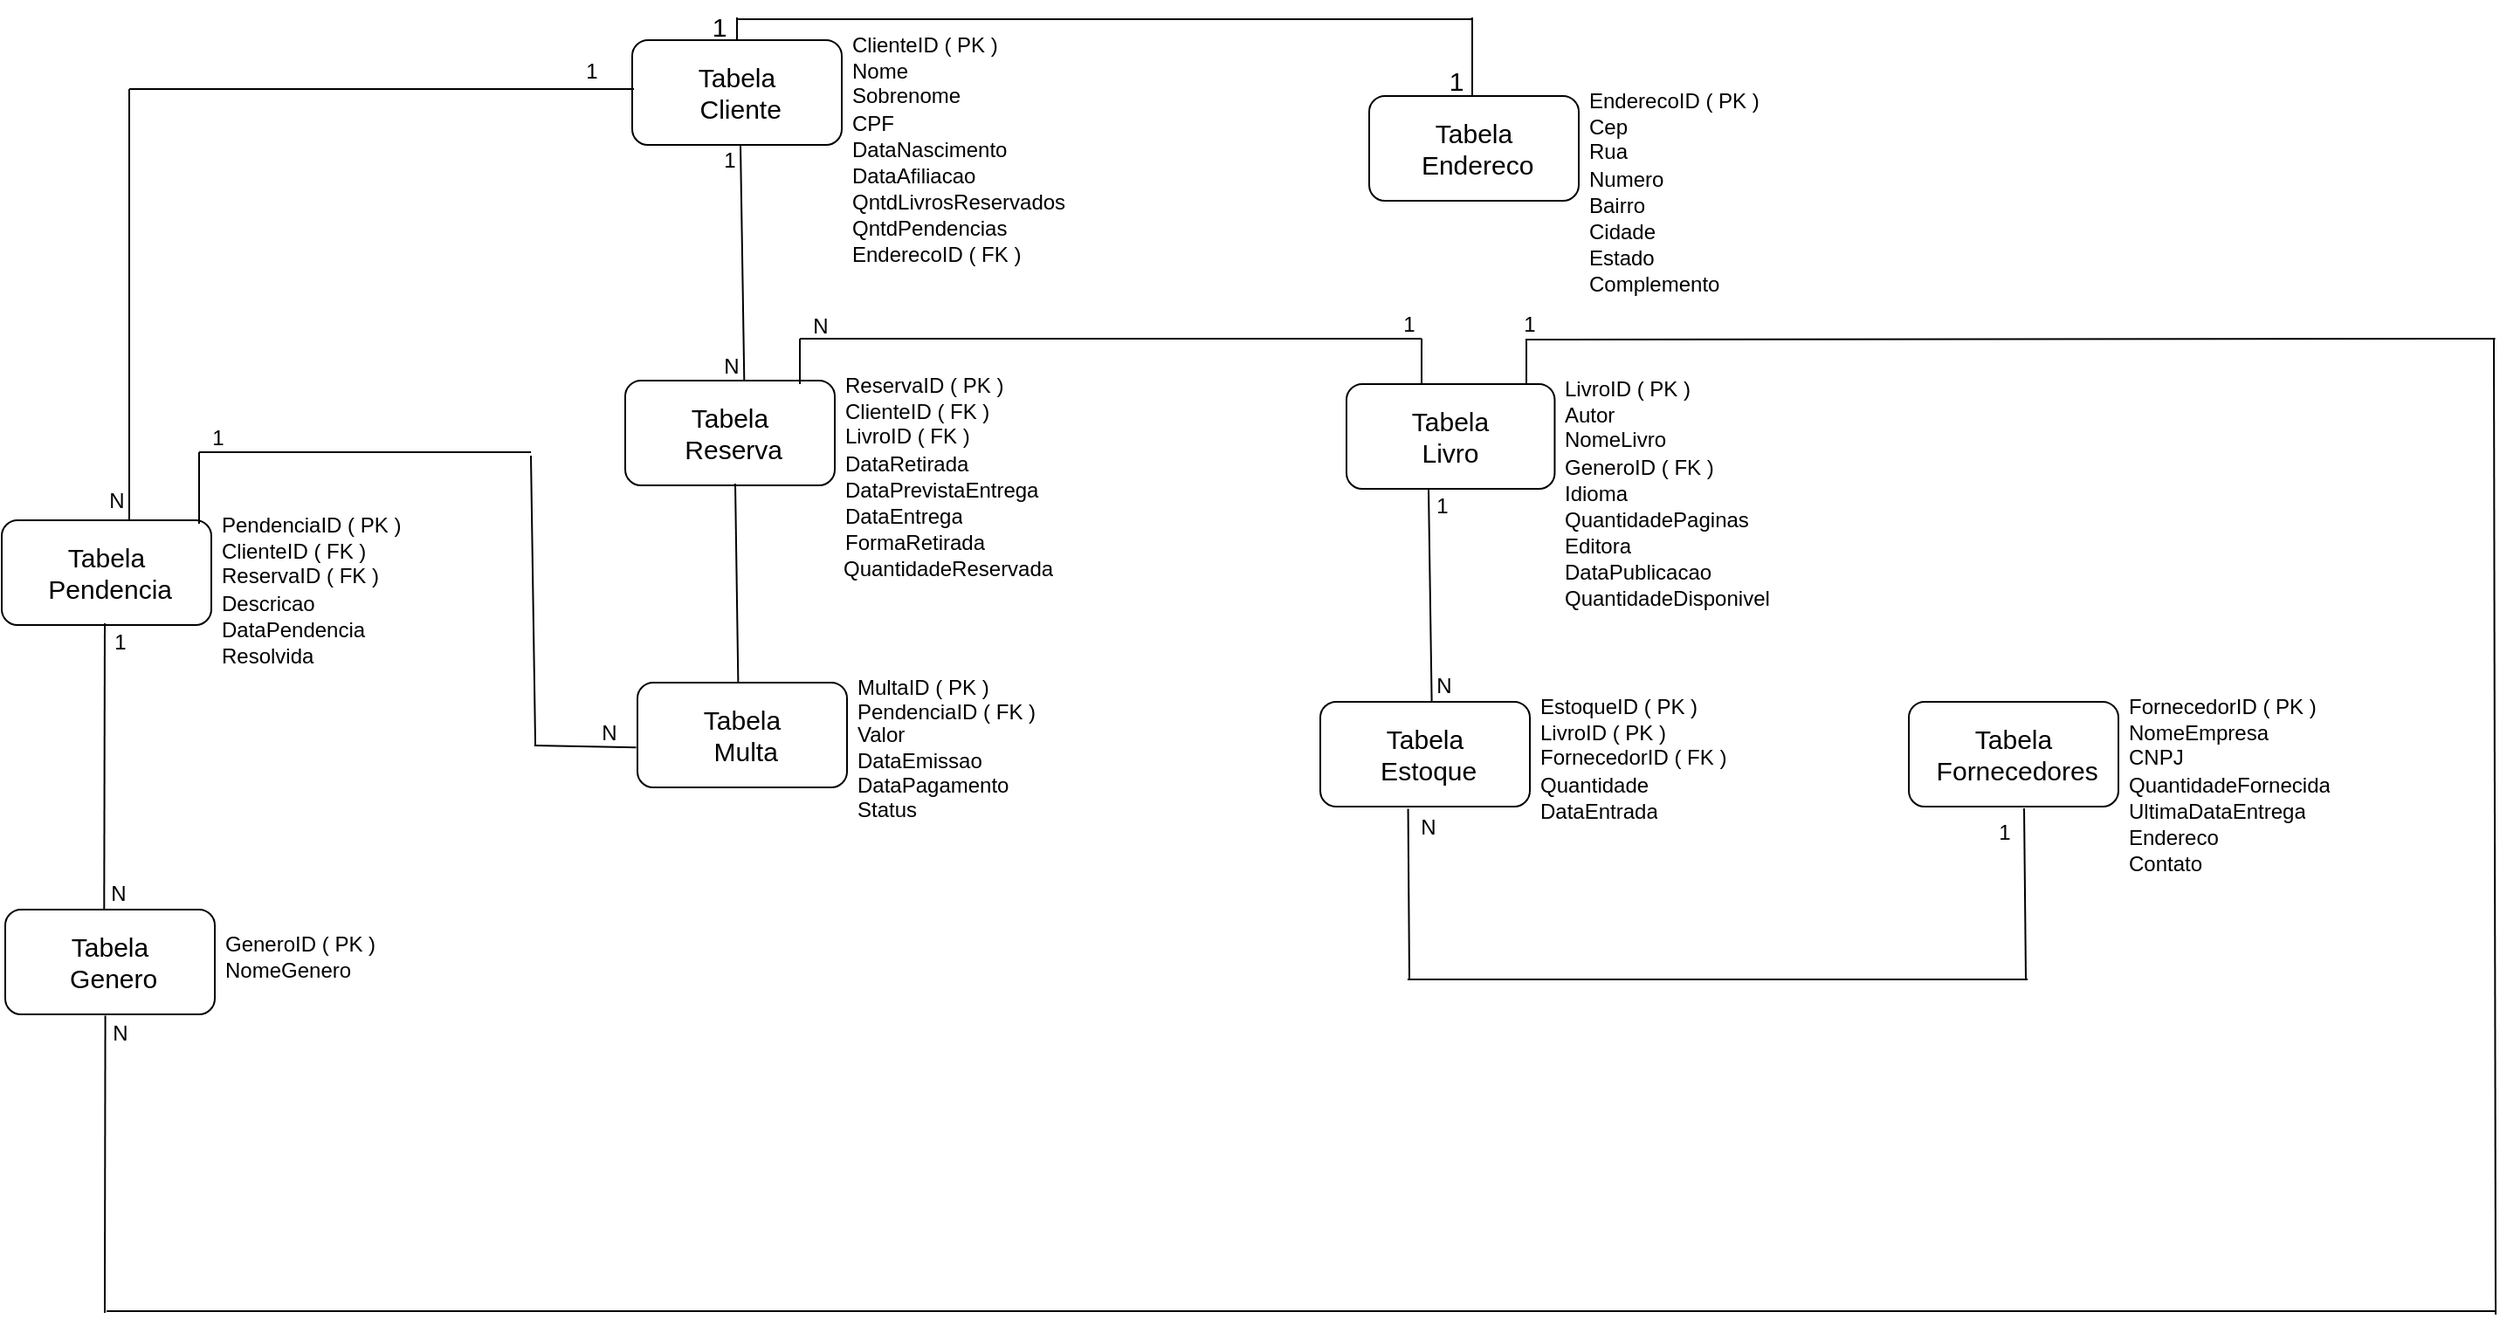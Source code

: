 <mxfile version="26.2.15">
  <diagram name="Página-1" id="9JiZYw3LlwE1O-n8uYbZ">
    <mxGraphModel dx="4259" dy="1565" grid="0" gridSize="10" guides="1" tooltips="1" connect="1" arrows="1" fold="1" page="1" pageScale="1" pageWidth="827" pageHeight="1169" math="0" shadow="0">
      <root>
        <mxCell id="0" />
        <mxCell id="1" parent="0" />
        <mxCell id="kSkK_Bz3u5IQAAbRHcTh-19" value="" style="group;movable=1;resizable=1;rotatable=1;deletable=1;editable=1;locked=0;connectable=1;" parent="1" vertex="1" connectable="0">
          <mxGeometry x="-677" y="59" width="311" height="153" as="geometry" />
        </mxCell>
        <mxCell id="kSkK_Bz3u5IQAAbRHcTh-2" value="&lt;font style=&quot;font-size: 15px;&quot;&gt;Tabela&lt;/font&gt;&lt;div&gt;&lt;font style=&quot;font-size: 15px;&quot;&gt;&amp;nbsp;Cliente&lt;/font&gt;&lt;/div&gt;" style="rounded=1;whiteSpace=wrap;html=1;" parent="kSkK_Bz3u5IQAAbRHcTh-19" vertex="1">
          <mxGeometry y="11" width="120" height="60" as="geometry" />
        </mxCell>
        <mxCell id="kSkK_Bz3u5IQAAbRHcTh-7" value="ClienteID ( PK&lt;span style=&quot;background-color: transparent; color: light-dark(rgb(0, 0, 0), rgb(255, 255, 255));&quot;&gt;&amp;nbsp;)&lt;/span&gt;" style="text;strokeColor=none;fillColor=none;spacingLeft=4;spacingRight=4;overflow=hidden;rotatable=0;points=[[0,0.5],[1,0.5]];portConstraint=eastwest;fontSize=12;whiteSpace=wrap;html=1;" parent="kSkK_Bz3u5IQAAbRHcTh-19" vertex="1">
          <mxGeometry x="120" width="188" height="30" as="geometry" />
        </mxCell>
        <mxCell id="kSkK_Bz3u5IQAAbRHcTh-8" value="Nome" style="text;strokeColor=none;fillColor=none;spacingLeft=4;spacingRight=4;overflow=hidden;rotatable=0;points=[[0,0.5],[1,0.5]];portConstraint=eastwest;fontSize=12;whiteSpace=wrap;html=1;" parent="kSkK_Bz3u5IQAAbRHcTh-19" vertex="1">
          <mxGeometry x="120" y="15" width="167" height="30" as="geometry" />
        </mxCell>
        <mxCell id="kSkK_Bz3u5IQAAbRHcTh-12" value="Sobrenome" style="text;strokeColor=none;fillColor=none;spacingLeft=4;spacingRight=4;overflow=hidden;rotatable=0;points=[[0,0.5],[1,0.5]];portConstraint=eastwest;fontSize=12;whiteSpace=wrap;html=1;" parent="kSkK_Bz3u5IQAAbRHcTh-19" vertex="1">
          <mxGeometry x="120" y="29" width="167" height="30" as="geometry" />
        </mxCell>
        <mxCell id="kSkK_Bz3u5IQAAbRHcTh-13" value="CPF" style="text;strokeColor=none;fillColor=none;spacingLeft=4;spacingRight=4;overflow=hidden;rotatable=0;points=[[0,0.5],[1,0.5]];portConstraint=eastwest;fontSize=12;whiteSpace=wrap;html=1;" parent="kSkK_Bz3u5IQAAbRHcTh-19" vertex="1">
          <mxGeometry x="120" y="45" width="167" height="30" as="geometry" />
        </mxCell>
        <mxCell id="kSkK_Bz3u5IQAAbRHcTh-14" value="DataNascimento" style="text;strokeColor=none;fillColor=none;spacingLeft=4;spacingRight=4;overflow=hidden;rotatable=0;points=[[0,0.5],[1,0.5]];portConstraint=eastwest;fontSize=12;whiteSpace=wrap;html=1;" parent="kSkK_Bz3u5IQAAbRHcTh-19" vertex="1">
          <mxGeometry x="120" y="60" width="167" height="30" as="geometry" />
        </mxCell>
        <mxCell id="kSkK_Bz3u5IQAAbRHcTh-15" value="DataAfiliacao" style="text;strokeColor=none;fillColor=none;spacingLeft=4;spacingRight=4;overflow=hidden;rotatable=0;points=[[0,0.5],[1,0.5]];portConstraint=eastwest;fontSize=12;whiteSpace=wrap;html=1;" parent="kSkK_Bz3u5IQAAbRHcTh-19" vertex="1">
          <mxGeometry x="120" y="75" width="167" height="30" as="geometry" />
        </mxCell>
        <mxCell id="kSkK_Bz3u5IQAAbRHcTh-16" value="QntdLivrosReservados" style="text;strokeColor=none;fillColor=none;spacingLeft=4;spacingRight=4;overflow=hidden;rotatable=0;points=[[0,0.5],[1,0.5]];portConstraint=eastwest;fontSize=12;whiteSpace=wrap;html=1;" parent="kSkK_Bz3u5IQAAbRHcTh-19" vertex="1">
          <mxGeometry x="120" y="90" width="167" height="30" as="geometry" />
        </mxCell>
        <mxCell id="kSkK_Bz3u5IQAAbRHcTh-17" value="QntdPendencias" style="text;strokeColor=none;fillColor=none;spacingLeft=4;spacingRight=4;overflow=hidden;rotatable=0;points=[[0,0.5],[1,0.5]];portConstraint=eastwest;fontSize=12;whiteSpace=wrap;html=1;" parent="kSkK_Bz3u5IQAAbRHcTh-19" vertex="1">
          <mxGeometry x="120" y="105" width="167" height="30" as="geometry" />
        </mxCell>
        <mxCell id="kSkK_Bz3u5IQAAbRHcTh-18" value="EnderecoID ( FK )" style="text;strokeColor=none;fillColor=none;spacingLeft=4;spacingRight=4;overflow=hidden;rotatable=0;points=[[0,0.5],[1,0.5]];portConstraint=eastwest;fontSize=12;whiteSpace=wrap;html=1;" parent="kSkK_Bz3u5IQAAbRHcTh-19" vertex="1">
          <mxGeometry x="120" y="120" width="167" height="30" as="geometry" />
        </mxCell>
        <mxCell id="kPzkySfIwQgdmOmbi6qt-10" value="1" style="text;html=1;align=center;verticalAlign=middle;whiteSpace=wrap;rounded=0;" vertex="1" parent="kSkK_Bz3u5IQAAbRHcTh-19">
          <mxGeometry x="26" y="65" width="60" height="30" as="geometry" />
        </mxCell>
        <mxCell id="kSkK_Bz3u5IQAAbRHcTh-31" value="" style="group;movable=1;resizable=1;rotatable=1;deletable=1;editable=1;locked=0;connectable=1;" parent="1" vertex="1" connectable="0">
          <mxGeometry x="-681" y="254" width="409" height="184" as="geometry" />
        </mxCell>
        <mxCell id="kSkK_Bz3u5IQAAbRHcTh-33" value="ReservaID ( PK&lt;span style=&quot;background-color: transparent; color: light-dark(rgb(0, 0, 0), rgb(255, 255, 255));&quot;&gt;&amp;nbsp;)&lt;/span&gt;" style="text;strokeColor=none;fillColor=none;spacingLeft=4;spacingRight=4;overflow=hidden;rotatable=0;points=[[0,0.5],[1,0.5]];portConstraint=eastwest;fontSize=12;whiteSpace=wrap;html=1;" parent="kSkK_Bz3u5IQAAbRHcTh-31" vertex="1">
          <mxGeometry x="120" width="188" height="30" as="geometry" />
        </mxCell>
        <mxCell id="kSkK_Bz3u5IQAAbRHcTh-42" value="" style="group;movable=0;resizable=0;rotatable=0;deletable=0;editable=0;locked=1;connectable=0;" parent="kSkK_Bz3u5IQAAbRHcTh-31" vertex="1" connectable="0">
          <mxGeometry y="11" width="287" height="124" as="geometry" />
        </mxCell>
        <mxCell id="kSkK_Bz3u5IQAAbRHcTh-32" value="&lt;font style=&quot;font-size: 15px;&quot;&gt;Tabela&lt;/font&gt;&lt;div&gt;&lt;font style=&quot;font-size: 15px;&quot;&gt;&amp;nbsp;Reserva&lt;/font&gt;&lt;/div&gt;" style="rounded=1;whiteSpace=wrap;html=1;" parent="kSkK_Bz3u5IQAAbRHcTh-42" vertex="1">
          <mxGeometry width="120" height="60" as="geometry" />
        </mxCell>
        <mxCell id="kSkK_Bz3u5IQAAbRHcTh-34" value="ClienteID ( FK )" style="text;strokeColor=none;fillColor=none;spacingLeft=4;spacingRight=4;overflow=hidden;rotatable=0;points=[[0,0.5],[1,0.5]];portConstraint=eastwest;fontSize=12;whiteSpace=wrap;html=1;" parent="kSkK_Bz3u5IQAAbRHcTh-42" vertex="1">
          <mxGeometry x="120" y="4" width="167" height="30" as="geometry" />
        </mxCell>
        <mxCell id="kSkK_Bz3u5IQAAbRHcTh-35" value="LivroID ( FK )" style="text;strokeColor=none;fillColor=none;spacingLeft=4;spacingRight=4;overflow=hidden;rotatable=0;points=[[0,0.5],[1,0.5]];portConstraint=eastwest;fontSize=12;whiteSpace=wrap;html=1;" parent="kSkK_Bz3u5IQAAbRHcTh-42" vertex="1">
          <mxGeometry x="120" y="18" width="167" height="30" as="geometry" />
        </mxCell>
        <mxCell id="kSkK_Bz3u5IQAAbRHcTh-36" value="DataRetirada" style="text;strokeColor=none;fillColor=none;spacingLeft=4;spacingRight=4;overflow=hidden;rotatable=0;points=[[0,0.5],[1,0.5]];portConstraint=eastwest;fontSize=12;whiteSpace=wrap;html=1;" parent="kSkK_Bz3u5IQAAbRHcTh-42" vertex="1">
          <mxGeometry x="120" y="34" width="167" height="30" as="geometry" />
        </mxCell>
        <mxCell id="kSkK_Bz3u5IQAAbRHcTh-37" value="DataPrevistaEntrega" style="text;strokeColor=none;fillColor=none;spacingLeft=4;spacingRight=4;overflow=hidden;rotatable=0;points=[[0,0.5],[1,0.5]];portConstraint=eastwest;fontSize=12;whiteSpace=wrap;html=1;" parent="kSkK_Bz3u5IQAAbRHcTh-42" vertex="1">
          <mxGeometry x="120" y="49" width="167" height="30" as="geometry" />
        </mxCell>
        <mxCell id="kSkK_Bz3u5IQAAbRHcTh-38" value="DataEntrega" style="text;strokeColor=none;fillColor=none;spacingLeft=4;spacingRight=4;overflow=hidden;rotatable=1;points=[[0,0.5],[1,0.5]];portConstraint=eastwest;fontSize=12;whiteSpace=wrap;html=1;movable=1;resizable=1;deletable=1;editable=1;locked=0;connectable=1;" parent="kSkK_Bz3u5IQAAbRHcTh-42" vertex="1">
          <mxGeometry x="120" y="64" width="167" height="30" as="geometry" />
        </mxCell>
        <mxCell id="kSkK_Bz3u5IQAAbRHcTh-39" value="FormaRetirada" style="text;strokeColor=none;fillColor=none;spacingLeft=4;spacingRight=4;overflow=hidden;rotatable=0;points=[[0,0.5],[1,0.5]];portConstraint=eastwest;fontSize=12;whiteSpace=wrap;html=1;" parent="kSkK_Bz3u5IQAAbRHcTh-42" vertex="1">
          <mxGeometry x="120" y="79" width="167" height="30" as="geometry" />
        </mxCell>
        <mxCell id="kSkK_Bz3u5IQAAbRHcTh-40" value="QuantidadeReservada" style="text;strokeColor=none;fillColor=none;spacingLeft=4;spacingRight=4;overflow=hidden;rotatable=0;points=[[0,0.5],[1,0.5]];portConstraint=eastwest;fontSize=12;whiteSpace=wrap;html=1;" parent="kSkK_Bz3u5IQAAbRHcTh-42" vertex="1">
          <mxGeometry x="119" y="94" width="167" height="30" as="geometry" />
        </mxCell>
        <mxCell id="kPzkySfIwQgdmOmbi6qt-11" value="N" style="text;html=1;align=center;verticalAlign=middle;whiteSpace=wrap;rounded=0;" vertex="1" parent="kSkK_Bz3u5IQAAbRHcTh-31">
          <mxGeometry x="31" y="-12" width="60" height="30" as="geometry" />
        </mxCell>
        <mxCell id="kPzkySfIwQgdmOmbi6qt-30" value="" style="endArrow=none;html=1;rounded=0;entryX=0.568;entryY=0.006;entryDx=0;entryDy=0;entryPerimeter=0;" edge="1" parent="kSkK_Bz3u5IQAAbRHcTh-31">
          <mxGeometry width="50" height="50" relative="1" as="geometry">
            <mxPoint x="63" y="70" as="sourcePoint" />
            <mxPoint x="65" y="205" as="targetPoint" />
          </mxGeometry>
        </mxCell>
        <mxCell id="kSkK_Bz3u5IQAAbRHcTh-43" value="" style="group;movable=1;resizable=1;rotatable=1;deletable=1;editable=1;locked=0;connectable=1;" parent="1" vertex="1" connectable="0">
          <mxGeometry x="-268" y="256" width="306" height="150" as="geometry" />
        </mxCell>
        <mxCell id="kSkK_Bz3u5IQAAbRHcTh-44" value="&lt;font style=&quot;font-size: 15px;&quot;&gt;Tabela&lt;/font&gt;&lt;div&gt;&lt;font style=&quot;font-size: 15px;&quot;&gt;Livro&lt;/font&gt;&lt;/div&gt;" style="rounded=1;whiteSpace=wrap;html=1;movable=0;resizable=0;rotatable=0;deletable=0;editable=0;locked=1;connectable=0;" parent="kSkK_Bz3u5IQAAbRHcTh-43" vertex="1">
          <mxGeometry y="11" width="119.221" height="60" as="geometry" />
        </mxCell>
        <mxCell id="kSkK_Bz3u5IQAAbRHcTh-45" value="LivroID ( PK&lt;span style=&quot;background-color: transparent; color: light-dark(rgb(0, 0, 0), rgb(255, 255, 255));&quot;&gt;&amp;nbsp;)&lt;/span&gt;" style="text;strokeColor=none;fillColor=none;spacingLeft=4;spacingRight=4;overflow=hidden;rotatable=0;points=[[0,0.5],[1,0.5]];portConstraint=eastwest;fontSize=12;whiteSpace=wrap;html=1;movable=0;resizable=0;deletable=0;editable=0;locked=1;connectable=0;" parent="kSkK_Bz3u5IQAAbRHcTh-43" vertex="1">
          <mxGeometry x="119.221" width="186.779" height="30" as="geometry" />
        </mxCell>
        <mxCell id="kSkK_Bz3u5IQAAbRHcTh-46" value="Autor" style="text;strokeColor=none;fillColor=none;spacingLeft=4;spacingRight=4;overflow=hidden;rotatable=0;points=[[0,0.5],[1,0.5]];portConstraint=eastwest;fontSize=12;whiteSpace=wrap;html=1;movable=0;resizable=0;deletable=0;editable=0;locked=1;connectable=0;" parent="kSkK_Bz3u5IQAAbRHcTh-43" vertex="1">
          <mxGeometry x="119.221" y="15" width="165.916" height="30" as="geometry" />
        </mxCell>
        <mxCell id="kSkK_Bz3u5IQAAbRHcTh-47" value="NomeLivro" style="text;strokeColor=none;fillColor=none;spacingLeft=4;spacingRight=4;overflow=hidden;rotatable=0;points=[[0,0.5],[1,0.5]];portConstraint=eastwest;fontSize=12;whiteSpace=wrap;html=1;movable=0;resizable=0;deletable=0;editable=0;locked=1;connectable=0;" parent="kSkK_Bz3u5IQAAbRHcTh-43" vertex="1">
          <mxGeometry x="119.221" y="29" width="165.916" height="30" as="geometry" />
        </mxCell>
        <mxCell id="kSkK_Bz3u5IQAAbRHcTh-48" value="GeneroID ( FK )" style="text;strokeColor=none;fillColor=none;spacingLeft=4;spacingRight=4;overflow=hidden;rotatable=0;points=[[0,0.5],[1,0.5]];portConstraint=eastwest;fontSize=12;whiteSpace=wrap;html=1;movable=0;resizable=0;deletable=0;editable=0;locked=1;connectable=0;" parent="kSkK_Bz3u5IQAAbRHcTh-43" vertex="1">
          <mxGeometry x="119.221" y="45" width="165.916" height="30" as="geometry" />
        </mxCell>
        <mxCell id="kSkK_Bz3u5IQAAbRHcTh-49" value="Idioma" style="text;strokeColor=none;fillColor=none;spacingLeft=4;spacingRight=4;overflow=hidden;rotatable=0;points=[[0,0.5],[1,0.5]];portConstraint=eastwest;fontSize=12;whiteSpace=wrap;html=1;movable=0;resizable=0;deletable=0;editable=0;locked=1;connectable=0;" parent="kSkK_Bz3u5IQAAbRHcTh-43" vertex="1">
          <mxGeometry x="119.221" y="60" width="165.916" height="30" as="geometry" />
        </mxCell>
        <mxCell id="kSkK_Bz3u5IQAAbRHcTh-50" value="QuantidadePaginas" style="text;strokeColor=none;fillColor=none;spacingLeft=4;spacingRight=4;overflow=hidden;rotatable=0;points=[[0,0.5],[1,0.5]];portConstraint=eastwest;fontSize=12;whiteSpace=wrap;html=1;movable=0;resizable=0;deletable=0;editable=0;locked=1;connectable=0;" parent="kSkK_Bz3u5IQAAbRHcTh-43" vertex="1">
          <mxGeometry x="119.221" y="75" width="165.916" height="30" as="geometry" />
        </mxCell>
        <mxCell id="kSkK_Bz3u5IQAAbRHcTh-51" value="Editora" style="text;strokeColor=none;fillColor=none;spacingLeft=4;spacingRight=4;overflow=hidden;rotatable=0;points=[[0,0.5],[1,0.5]];portConstraint=eastwest;fontSize=12;whiteSpace=wrap;html=1;movable=0;resizable=0;deletable=0;editable=0;locked=1;connectable=0;" parent="kSkK_Bz3u5IQAAbRHcTh-43" vertex="1">
          <mxGeometry x="119.221" y="90" width="165.916" height="30" as="geometry" />
        </mxCell>
        <mxCell id="kSkK_Bz3u5IQAAbRHcTh-52" value="DataPublicacao" style="text;strokeColor=none;fillColor=none;spacingLeft=4;spacingRight=4;overflow=hidden;rotatable=0;points=[[0,0.5],[1,0.5]];portConstraint=eastwest;fontSize=12;whiteSpace=wrap;html=1;movable=0;resizable=0;deletable=0;editable=0;locked=1;connectable=0;" parent="kSkK_Bz3u5IQAAbRHcTh-43" vertex="1">
          <mxGeometry x="119.221" y="105" width="165.916" height="30" as="geometry" />
        </mxCell>
        <mxCell id="kSkK_Bz3u5IQAAbRHcTh-53" value="QuantidadeDisponivel" style="text;strokeColor=none;fillColor=none;spacingLeft=4;spacingRight=4;overflow=hidden;rotatable=0;points=[[0,0.5],[1,0.5]];portConstraint=eastwest;fontSize=12;whiteSpace=wrap;html=1;movable=0;resizable=0;deletable=0;editable=0;locked=1;connectable=0;" parent="kSkK_Bz3u5IQAAbRHcTh-43" vertex="1">
          <mxGeometry x="119.221" y="120" width="165.916" height="30" as="geometry" />
        </mxCell>
        <mxCell id="kPzkySfIwQgdmOmbi6qt-14" value="" style="endArrow=none;html=1;rounded=0;entryX=0.617;entryY=0.767;entryDx=0;entryDy=0;entryPerimeter=0;" edge="1" parent="kSkK_Bz3u5IQAAbRHcTh-43" target="kPzkySfIwQgdmOmbi6qt-29">
          <mxGeometry width="50" height="50" relative="1" as="geometry">
            <mxPoint x="43" y="11" as="sourcePoint" />
            <mxPoint x="43" y="-34" as="targetPoint" />
          </mxGeometry>
        </mxCell>
        <mxCell id="kPzkySfIwQgdmOmbi6qt-37" value="" style="endArrow=none;html=1;rounded=0;entryX=0.568;entryY=0.006;entryDx=0;entryDy=0;entryPerimeter=0;" edge="1" parent="kSkK_Bz3u5IQAAbRHcTh-43">
          <mxGeometry width="50" height="50" relative="1" as="geometry">
            <mxPoint x="47" y="71" as="sourcePoint" />
            <mxPoint x="49" y="206" as="targetPoint" />
          </mxGeometry>
        </mxCell>
        <mxCell id="kPzkySfIwQgdmOmbi6qt-38" value="1" style="text;html=1;align=center;verticalAlign=middle;whiteSpace=wrap;rounded=0;" vertex="1" parent="kSkK_Bz3u5IQAAbRHcTh-43">
          <mxGeometry x="24.61" y="66" width="60" height="30" as="geometry" />
        </mxCell>
        <mxCell id="kSkK_Bz3u5IQAAbRHcTh-78" value="" style="group;movable=1;resizable=1;rotatable=1;deletable=1;editable=1;locked=0;connectable=1;" parent="1" vertex="1" connectable="0">
          <mxGeometry x="-1038" y="334" width="308" height="150" as="geometry" />
        </mxCell>
        <mxCell id="kSkK_Bz3u5IQAAbRHcTh-89" value="" style="group" parent="kSkK_Bz3u5IQAAbRHcTh-78" vertex="1" connectable="0">
          <mxGeometry width="308" height="105" as="geometry" />
        </mxCell>
        <mxCell id="kSkK_Bz3u5IQAAbRHcTh-79" value="&lt;font style=&quot;font-size: 15px;&quot;&gt;Tabela&lt;/font&gt;&lt;div&gt;&lt;font style=&quot;font-size: 15px;&quot;&gt;&amp;nbsp;Pendencia&lt;/font&gt;&lt;/div&gt;" style="rounded=1;whiteSpace=wrap;html=1;" parent="kSkK_Bz3u5IQAAbRHcTh-89" vertex="1">
          <mxGeometry y="11" width="120" height="60" as="geometry" />
        </mxCell>
        <mxCell id="kSkK_Bz3u5IQAAbRHcTh-80" value="PendenciaID ( PK&lt;span style=&quot;background-color: transparent; color: light-dark(rgb(0, 0, 0), rgb(255, 255, 255));&quot;&gt;&amp;nbsp;)&lt;/span&gt;" style="text;strokeColor=none;fillColor=none;spacingLeft=4;spacingRight=4;overflow=hidden;rotatable=0;points=[[0,0.5],[1,0.5]];portConstraint=eastwest;fontSize=12;whiteSpace=wrap;html=1;" parent="kSkK_Bz3u5IQAAbRHcTh-89" vertex="1">
          <mxGeometry x="120" width="188" height="30" as="geometry" />
        </mxCell>
        <mxCell id="kSkK_Bz3u5IQAAbRHcTh-81" value="ClienteID ( FK )" style="text;strokeColor=none;fillColor=none;spacingLeft=4;spacingRight=4;overflow=hidden;rotatable=0;points=[[0,0.5],[1,0.5]];portConstraint=eastwest;fontSize=12;whiteSpace=wrap;html=1;" parent="kSkK_Bz3u5IQAAbRHcTh-89" vertex="1">
          <mxGeometry x="120" y="15" width="167" height="30" as="geometry" />
        </mxCell>
        <mxCell id="kSkK_Bz3u5IQAAbRHcTh-82" value="ReservaID ( FK )&amp;nbsp;" style="text;strokeColor=none;fillColor=none;spacingLeft=4;spacingRight=4;overflow=hidden;rotatable=0;points=[[0,0.5],[1,0.5]];portConstraint=eastwest;fontSize=12;whiteSpace=wrap;html=1;" parent="kSkK_Bz3u5IQAAbRHcTh-89" vertex="1">
          <mxGeometry x="120" y="29" width="167" height="30" as="geometry" />
        </mxCell>
        <mxCell id="kSkK_Bz3u5IQAAbRHcTh-83" value="Descricao" style="text;strokeColor=none;fillColor=none;spacingLeft=4;spacingRight=4;overflow=hidden;rotatable=0;points=[[0,0.5],[1,0.5]];portConstraint=eastwest;fontSize=12;whiteSpace=wrap;html=1;" parent="kSkK_Bz3u5IQAAbRHcTh-89" vertex="1">
          <mxGeometry x="120" y="45" width="167" height="30" as="geometry" />
        </mxCell>
        <mxCell id="kSkK_Bz3u5IQAAbRHcTh-84" value="DataPendencia&amp;nbsp;" style="text;strokeColor=none;fillColor=none;spacingLeft=4;spacingRight=4;overflow=hidden;rotatable=0;points=[[0,0.5],[1,0.5]];portConstraint=eastwest;fontSize=12;whiteSpace=wrap;html=1;" parent="kSkK_Bz3u5IQAAbRHcTh-89" vertex="1">
          <mxGeometry x="120" y="60" width="167" height="30" as="geometry" />
        </mxCell>
        <mxCell id="kSkK_Bz3u5IQAAbRHcTh-85" value="Resolvida" style="text;strokeColor=none;fillColor=none;spacingLeft=4;spacingRight=4;overflow=hidden;rotatable=0;points=[[0,0.5],[1,0.5]];portConstraint=eastwest;fontSize=12;whiteSpace=wrap;html=1;" parent="kSkK_Bz3u5IQAAbRHcTh-89" vertex="1">
          <mxGeometry x="120" y="75" width="167" height="30" as="geometry" />
        </mxCell>
        <mxCell id="kPzkySfIwQgdmOmbi6qt-7" value="N" style="text;html=1;align=center;verticalAlign=middle;whiteSpace=wrap;rounded=0;" vertex="1" parent="kSkK_Bz3u5IQAAbRHcTh-89">
          <mxGeometry x="36" y="-15" width="60" height="30" as="geometry" />
        </mxCell>
        <mxCell id="kPzkySfIwQgdmOmbi6qt-33" value="" style="endArrow=none;html=1;rounded=0;entryX=0.992;entryY=0.932;entryDx=0;entryDy=0;entryPerimeter=0;" edge="1" parent="kSkK_Bz3u5IQAAbRHcTh-89" target="kSkK_Bz3u5IQAAbRHcTh-78">
          <mxGeometry width="50" height="50" relative="1" as="geometry">
            <mxPoint x="303" y="-26" as="sourcePoint" />
            <mxPoint x="303" y="15" as="targetPoint" />
          </mxGeometry>
        </mxCell>
        <mxCell id="kPzkySfIwQgdmOmbi6qt-48" value="1" style="text;html=1;align=center;verticalAlign=middle;whiteSpace=wrap;rounded=0;" vertex="1" parent="kSkK_Bz3u5IQAAbRHcTh-89">
          <mxGeometry x="38" y="66" width="60" height="30" as="geometry" />
        </mxCell>
        <mxCell id="kPzkySfIwQgdmOmbi6qt-46" value="" style="endArrow=none;html=1;rounded=0;entryX=0.472;entryY=0.006;entryDx=0;entryDy=0;entryPerimeter=0;" edge="1" parent="kSkK_Bz3u5IQAAbRHcTh-78" target="kSkK_Bz3u5IQAAbRHcTh-56">
          <mxGeometry width="50" height="50" relative="1" as="geometry">
            <mxPoint x="59" y="70" as="sourcePoint" />
            <mxPoint x="61" y="205" as="targetPoint" />
          </mxGeometry>
        </mxCell>
        <mxCell id="kSkK_Bz3u5IQAAbRHcTh-90" value="" style="group;movable=1;resizable=1;rotatable=1;deletable=1;editable=1;locked=0;connectable=1;" parent="1" vertex="1" connectable="0">
          <mxGeometry x="-283" y="438" width="308" height="150" as="geometry" />
        </mxCell>
        <mxCell id="kSkK_Bz3u5IQAAbRHcTh-91" value="&lt;font style=&quot;font-size: 15px;&quot;&gt;Tabela&lt;/font&gt;&lt;div&gt;&lt;font style=&quot;font-size: 15px;&quot;&gt;&amp;nbsp;Estoque&lt;/font&gt;&lt;/div&gt;" style="rounded=1;whiteSpace=wrap;html=1;" parent="kSkK_Bz3u5IQAAbRHcTh-90" vertex="1">
          <mxGeometry y="11" width="120" height="60" as="geometry" />
        </mxCell>
        <mxCell id="kSkK_Bz3u5IQAAbRHcTh-92" value="EstoqueID ( PK&lt;span style=&quot;background-color: transparent; color: light-dark(rgb(0, 0, 0), rgb(255, 255, 255));&quot;&gt;&amp;nbsp;)&lt;/span&gt;" style="text;strokeColor=none;fillColor=none;spacingLeft=4;spacingRight=4;overflow=hidden;rotatable=0;points=[[0,0.5],[1,0.5]];portConstraint=eastwest;fontSize=12;whiteSpace=wrap;html=1;" parent="kSkK_Bz3u5IQAAbRHcTh-90" vertex="1">
          <mxGeometry x="120" width="188" height="30" as="geometry" />
        </mxCell>
        <mxCell id="kSkK_Bz3u5IQAAbRHcTh-93" value="LivroID ( PK )&amp;nbsp;" style="text;strokeColor=none;fillColor=none;spacingLeft=4;spacingRight=4;overflow=hidden;rotatable=0;points=[[0,0.5],[1,0.5]];portConstraint=eastwest;fontSize=12;whiteSpace=wrap;html=1;" parent="kSkK_Bz3u5IQAAbRHcTh-90" vertex="1">
          <mxGeometry x="120" y="15" width="167" height="30" as="geometry" />
        </mxCell>
        <mxCell id="kSkK_Bz3u5IQAAbRHcTh-94" value="FornecedorID ( FK )" style="text;strokeColor=none;fillColor=none;spacingLeft=4;spacingRight=4;overflow=hidden;rotatable=0;points=[[0,0.5],[1,0.5]];portConstraint=eastwest;fontSize=12;whiteSpace=wrap;html=1;" parent="kSkK_Bz3u5IQAAbRHcTh-90" vertex="1">
          <mxGeometry x="120" y="29" width="167" height="30" as="geometry" />
        </mxCell>
        <mxCell id="kSkK_Bz3u5IQAAbRHcTh-95" value="Quantidade" style="text;strokeColor=none;fillColor=none;spacingLeft=4;spacingRight=4;overflow=hidden;rotatable=0;points=[[0,0.5],[1,0.5]];portConstraint=eastwest;fontSize=12;whiteSpace=wrap;html=1;" parent="kSkK_Bz3u5IQAAbRHcTh-90" vertex="1">
          <mxGeometry x="120" y="45" width="167" height="30" as="geometry" />
        </mxCell>
        <mxCell id="kSkK_Bz3u5IQAAbRHcTh-96" value="DataEntrada" style="text;strokeColor=none;fillColor=none;spacingLeft=4;spacingRight=4;overflow=hidden;rotatable=0;points=[[0,0.5],[1,0.5]];portConstraint=eastwest;fontSize=12;whiteSpace=wrap;html=1;" parent="kSkK_Bz3u5IQAAbRHcTh-90" vertex="1">
          <mxGeometry x="120" y="60" width="167" height="30" as="geometry" />
        </mxCell>
        <mxCell id="kPzkySfIwQgdmOmbi6qt-39" value="N" style="text;html=1;align=center;verticalAlign=middle;whiteSpace=wrap;rounded=0;" vertex="1" parent="kSkK_Bz3u5IQAAbRHcTh-90">
          <mxGeometry x="41" y="-13" width="60" height="30" as="geometry" />
        </mxCell>
        <mxCell id="kPzkySfIwQgdmOmbi6qt-41" value="" style="endArrow=none;html=1;rounded=0;exitX=0.419;exitY=1.02;exitDx=0;exitDy=0;exitPerimeter=0;" edge="1" parent="kSkK_Bz3u5IQAAbRHcTh-90" source="kSkK_Bz3u5IQAAbRHcTh-91">
          <mxGeometry width="50" height="50" relative="1" as="geometry">
            <mxPoint x="52" y="71" as="sourcePoint" />
            <mxPoint x="51" y="170" as="targetPoint" />
          </mxGeometry>
        </mxCell>
        <mxCell id="kPzkySfIwQgdmOmbi6qt-43" value="N" style="text;html=1;align=center;verticalAlign=middle;whiteSpace=wrap;rounded=0;" vertex="1" parent="kSkK_Bz3u5IQAAbRHcTh-90">
          <mxGeometry x="32" y="68" width="60" height="30" as="geometry" />
        </mxCell>
        <mxCell id="kSkK_Bz3u5IQAAbRHcTh-102" value="" style="group;movable=1;resizable=1;rotatable=1;deletable=1;editable=1;locked=0;connectable=1;" parent="1" vertex="1" connectable="0">
          <mxGeometry x="-674" y="427" width="371" height="230" as="geometry" />
        </mxCell>
        <mxCell id="kSkK_Bz3u5IQAAbRHcTh-103" value="&lt;font style=&quot;font-size: 15px;&quot;&gt;Tabela&lt;/font&gt;&lt;div&gt;&lt;font style=&quot;font-size: 15px;&quot;&gt;&amp;nbsp;Multa&lt;/font&gt;&lt;/div&gt;" style="rounded=1;whiteSpace=wrap;html=1;movable=0;resizable=0;rotatable=0;deletable=0;editable=0;locked=1;connectable=0;" parent="kSkK_Bz3u5IQAAbRHcTh-102" vertex="1">
          <mxGeometry y="11" width="120" height="60" as="geometry" />
        </mxCell>
        <mxCell id="kSkK_Bz3u5IQAAbRHcTh-104" value="MultaID ( PK&lt;span style=&quot;background-color: transparent; color: light-dark(rgb(0, 0, 0), rgb(255, 255, 255));&quot;&gt;&amp;nbsp;)&lt;/span&gt;" style="text;strokeColor=none;fillColor=none;spacingLeft=4;spacingRight=4;overflow=hidden;rotatable=0;points=[[0,0.5],[1,0.5]];portConstraint=eastwest;fontSize=12;whiteSpace=wrap;html=1;" parent="kSkK_Bz3u5IQAAbRHcTh-102" vertex="1">
          <mxGeometry x="120" width="188" height="28.163" as="geometry" />
        </mxCell>
        <mxCell id="kSkK_Bz3u5IQAAbRHcTh-105" value="PendenciaID ( FK )&amp;nbsp;" style="text;strokeColor=none;fillColor=none;spacingLeft=4;spacingRight=4;overflow=hidden;rotatable=0;points=[[0,0.5],[1,0.5]];portConstraint=eastwest;fontSize=12;whiteSpace=wrap;html=1;" parent="kSkK_Bz3u5IQAAbRHcTh-102" vertex="1">
          <mxGeometry x="120" y="14.082" width="167" height="28.163" as="geometry" />
        </mxCell>
        <mxCell id="kSkK_Bz3u5IQAAbRHcTh-106" value="Valor" style="text;strokeColor=none;fillColor=none;spacingLeft=4;spacingRight=4;overflow=hidden;rotatable=0;points=[[0,0.5],[1,0.5]];portConstraint=eastwest;fontSize=12;whiteSpace=wrap;html=1;" parent="kSkK_Bz3u5IQAAbRHcTh-102" vertex="1">
          <mxGeometry x="120" y="27.224" width="167" height="28.163" as="geometry" />
        </mxCell>
        <mxCell id="kSkK_Bz3u5IQAAbRHcTh-107" value="DataEmissao" style="text;strokeColor=none;fillColor=none;spacingLeft=4;spacingRight=4;overflow=hidden;rotatable=0;points=[[0,0.5],[1,0.5]];portConstraint=eastwest;fontSize=12;whiteSpace=wrap;html=1;" parent="kSkK_Bz3u5IQAAbRHcTh-102" vertex="1">
          <mxGeometry x="120" y="42.245" width="167" height="28.163" as="geometry" />
        </mxCell>
        <mxCell id="kSkK_Bz3u5IQAAbRHcTh-108" value="DataPagamento" style="text;strokeColor=none;fillColor=none;spacingLeft=4;spacingRight=4;overflow=hidden;rotatable=0;points=[[0,0.5],[1,0.5]];portConstraint=eastwest;fontSize=12;whiteSpace=wrap;html=1;" parent="kSkK_Bz3u5IQAAbRHcTh-102" vertex="1">
          <mxGeometry x="120" y="56.327" width="167" height="28.163" as="geometry" />
        </mxCell>
        <mxCell id="kSkK_Bz3u5IQAAbRHcTh-109" value="Status" style="text;strokeColor=none;fillColor=none;spacingLeft=4;spacingRight=4;overflow=hidden;rotatable=0;points=[[0,0.5],[1,0.5]];portConstraint=eastwest;fontSize=12;whiteSpace=wrap;html=1;" parent="kSkK_Bz3u5IQAAbRHcTh-102" vertex="1">
          <mxGeometry x="120" y="70.408" width="167" height="28.163" as="geometry" />
        </mxCell>
        <mxCell id="kPzkySfIwQgdmOmbi6qt-35" value="N" style="text;html=1;align=center;verticalAlign=middle;whiteSpace=wrap;rounded=0;" vertex="1" parent="kSkK_Bz3u5IQAAbRHcTh-102">
          <mxGeometry x="-46" y="25.39" width="60" height="30" as="geometry" />
        </mxCell>
        <mxCell id="kSkK_Bz3u5IQAAbRHcTh-114" value="" style="endArrow=none;html=1;rounded=0;" parent="1" edge="1">
          <mxGeometry width="50" height="50" relative="1" as="geometry">
            <mxPoint x="-617" y="58" as="sourcePoint" />
            <mxPoint x="-196" y="58" as="targetPoint" />
          </mxGeometry>
        </mxCell>
        <mxCell id="kSkK_Bz3u5IQAAbRHcTh-115" value="" style="endArrow=none;html=1;rounded=0;" parent="1" edge="1">
          <mxGeometry width="50" height="50" relative="1" as="geometry">
            <mxPoint x="-196" y="102" as="sourcePoint" />
            <mxPoint x="-196" y="57" as="targetPoint" />
          </mxGeometry>
        </mxCell>
        <mxCell id="kSkK_Bz3u5IQAAbRHcTh-116" value="" style="endArrow=none;html=1;rounded=0;exitX=0.5;exitY=0;exitDx=0;exitDy=0;" parent="1" source="kSkK_Bz3u5IQAAbRHcTh-2" edge="1">
          <mxGeometry width="50" height="50" relative="1" as="geometry">
            <mxPoint x="-665" y="108" as="sourcePoint" />
            <mxPoint x="-617" y="57" as="targetPoint" />
            <Array as="points" />
          </mxGeometry>
        </mxCell>
        <mxCell id="kSkK_Bz3u5IQAAbRHcTh-130" value="&lt;font style=&quot;font-size: 15px;&quot;&gt;1&lt;/font&gt;" style="text;html=1;align=center;verticalAlign=middle;whiteSpace=wrap;rounded=0;" parent="1" vertex="1">
          <mxGeometry x="-657" y="47" width="60" height="30" as="geometry" />
        </mxCell>
        <mxCell id="kSkK_Bz3u5IQAAbRHcTh-67" value="" style="group;movable=1;resizable=1;rotatable=1;deletable=1;editable=1;locked=0;connectable=1;" parent="1" vertex="1" connectable="0">
          <mxGeometry x="54" y="438" width="308" height="150" as="geometry" />
        </mxCell>
        <mxCell id="kSkK_Bz3u5IQAAbRHcTh-68" value="&lt;font style=&quot;font-size: 15px;&quot;&gt;Tabela&lt;/font&gt;&lt;div&gt;&lt;font style=&quot;font-size: 15px;&quot;&gt;&amp;nbsp;Fornecedores&lt;/font&gt;&lt;/div&gt;" style="rounded=1;whiteSpace=wrap;html=1;" parent="kSkK_Bz3u5IQAAbRHcTh-67" vertex="1">
          <mxGeometry y="11" width="120" height="60" as="geometry" />
        </mxCell>
        <mxCell id="kSkK_Bz3u5IQAAbRHcTh-69" value="FornecedorID ( PK&lt;span style=&quot;background-color: transparent; color: light-dark(rgb(0, 0, 0), rgb(255, 255, 255));&quot;&gt;&amp;nbsp;)&lt;/span&gt;" style="text;strokeColor=none;fillColor=none;spacingLeft=4;spacingRight=4;overflow=hidden;rotatable=0;points=[[0,0.5],[1,0.5]];portConstraint=eastwest;fontSize=12;whiteSpace=wrap;html=1;" parent="kSkK_Bz3u5IQAAbRHcTh-67" vertex="1">
          <mxGeometry x="120" width="188" height="30" as="geometry" />
        </mxCell>
        <mxCell id="kSkK_Bz3u5IQAAbRHcTh-70" value="NomeEmpresa" style="text;strokeColor=none;fillColor=none;spacingLeft=4;spacingRight=4;overflow=hidden;rotatable=0;points=[[0,0.5],[1,0.5]];portConstraint=eastwest;fontSize=12;whiteSpace=wrap;html=1;" parent="kSkK_Bz3u5IQAAbRHcTh-67" vertex="1">
          <mxGeometry x="120" y="15" width="167" height="30" as="geometry" />
        </mxCell>
        <mxCell id="kSkK_Bz3u5IQAAbRHcTh-71" value="CNPJ" style="text;strokeColor=none;fillColor=none;spacingLeft=4;spacingRight=4;overflow=hidden;rotatable=0;points=[[0,0.5],[1,0.5]];portConstraint=eastwest;fontSize=12;whiteSpace=wrap;html=1;" parent="kSkK_Bz3u5IQAAbRHcTh-67" vertex="1">
          <mxGeometry x="120" y="29" width="167" height="30" as="geometry" />
        </mxCell>
        <mxCell id="kSkK_Bz3u5IQAAbRHcTh-72" value="QuantidadeFornecida" style="text;strokeColor=none;fillColor=none;spacingLeft=4;spacingRight=4;overflow=hidden;rotatable=0;points=[[0,0.5],[1,0.5]];portConstraint=eastwest;fontSize=12;whiteSpace=wrap;html=1;" parent="kSkK_Bz3u5IQAAbRHcTh-67" vertex="1">
          <mxGeometry x="120" y="45" width="167" height="30" as="geometry" />
        </mxCell>
        <mxCell id="kSkK_Bz3u5IQAAbRHcTh-73" value="UltimaDataEntrega" style="text;strokeColor=none;fillColor=none;spacingLeft=4;spacingRight=4;overflow=hidden;rotatable=0;points=[[0,0.5],[1,0.5]];portConstraint=eastwest;fontSize=12;whiteSpace=wrap;html=1;" parent="kSkK_Bz3u5IQAAbRHcTh-67" vertex="1">
          <mxGeometry x="120" y="60" width="167" height="30" as="geometry" />
        </mxCell>
        <mxCell id="kSkK_Bz3u5IQAAbRHcTh-74" value="Endereco" style="text;strokeColor=none;fillColor=none;spacingLeft=4;spacingRight=4;overflow=hidden;rotatable=0;points=[[0,0.5],[1,0.5]];portConstraint=eastwest;fontSize=12;whiteSpace=wrap;html=1;" parent="kSkK_Bz3u5IQAAbRHcTh-67" vertex="1">
          <mxGeometry x="120" y="75" width="167" height="30" as="geometry" />
        </mxCell>
        <mxCell id="kSkK_Bz3u5IQAAbRHcTh-75" value="Contato" style="text;strokeColor=none;fillColor=none;spacingLeft=4;spacingRight=4;overflow=hidden;rotatable=0;points=[[0,0.5],[1,0.5]];portConstraint=eastwest;fontSize=12;whiteSpace=wrap;html=1;" parent="kSkK_Bz3u5IQAAbRHcTh-67" vertex="1">
          <mxGeometry x="120" y="90" width="167" height="30" as="geometry" />
        </mxCell>
        <mxCell id="kPzkySfIwQgdmOmbi6qt-42" value="" style="endArrow=none;html=1;rounded=0;exitX=0.419;exitY=1.02;exitDx=0;exitDy=0;exitPerimeter=0;" edge="1" parent="kSkK_Bz3u5IQAAbRHcTh-67">
          <mxGeometry width="50" height="50" relative="1" as="geometry">
            <mxPoint x="66" y="72" as="sourcePoint" />
            <mxPoint x="67" y="170" as="targetPoint" />
          </mxGeometry>
        </mxCell>
        <mxCell id="kPzkySfIwQgdmOmbi6qt-44" value="1" style="text;html=1;align=center;verticalAlign=middle;whiteSpace=wrap;rounded=0;" vertex="1" parent="kSkK_Bz3u5IQAAbRHcTh-67">
          <mxGeometry x="25" y="71" width="60" height="30" as="geometry" />
        </mxCell>
        <mxCell id="kSkK_Bz3u5IQAAbRHcTh-66" value="" style="group;movable=1;resizable=1;rotatable=1;deletable=1;editable=1;locked=0;connectable=1;" parent="1" vertex="1" connectable="0">
          <mxGeometry x="-1036" y="568" width="308" height="60" as="geometry" />
        </mxCell>
        <mxCell id="kSkK_Bz3u5IQAAbRHcTh-56" value="&lt;font style=&quot;font-size: 15px;&quot;&gt;Tabela&lt;/font&gt;&lt;div&gt;&lt;font style=&quot;font-size: 15px;&quot;&gt;&amp;nbsp;Genero&lt;/font&gt;&lt;/div&gt;" style="rounded=1;whiteSpace=wrap;html=1;" parent="kSkK_Bz3u5IQAAbRHcTh-66" vertex="1">
          <mxGeometry width="120" height="60" as="geometry" />
        </mxCell>
        <mxCell id="kSkK_Bz3u5IQAAbRHcTh-57" value="GeneroID ( PK&lt;span style=&quot;background-color: transparent; color: light-dark(rgb(0, 0, 0), rgb(255, 255, 255));&quot;&gt;&amp;nbsp;)&lt;/span&gt;" style="text;strokeColor=none;fillColor=none;spacingLeft=4;spacingRight=4;overflow=hidden;rotatable=0;points=[[0,0.5],[1,0.5]];portConstraint=eastwest;fontSize=12;whiteSpace=wrap;html=1;" parent="kSkK_Bz3u5IQAAbRHcTh-66" vertex="1">
          <mxGeometry x="120" y="6" width="188" height="30" as="geometry" />
        </mxCell>
        <mxCell id="kSkK_Bz3u5IQAAbRHcTh-58" value="NomeGenero" style="text;strokeColor=none;fillColor=none;spacingLeft=4;spacingRight=4;overflow=hidden;rotatable=0;points=[[0,0.5],[1,0.5]];portConstraint=eastwest;fontSize=12;whiteSpace=wrap;html=1;" parent="kSkK_Bz3u5IQAAbRHcTh-66" vertex="1">
          <mxGeometry x="120" y="21" width="167" height="30" as="geometry" />
        </mxCell>
        <mxCell id="kSkK_Bz3u5IQAAbRHcTh-20" value="" style="group;movable=1;resizable=1;rotatable=1;deletable=1;editable=1;locked=0;connectable=1;" parent="1" vertex="1" connectable="0">
          <mxGeometry x="-255" y="91" width="308" height="157" as="geometry" />
        </mxCell>
        <mxCell id="kSkK_Bz3u5IQAAbRHcTh-21" value="&lt;font style=&quot;font-size: 15px;&quot;&gt;Tabela&lt;/font&gt;&lt;div&gt;&lt;font style=&quot;font-size: 15px;&quot;&gt;&amp;nbsp;Endereco&lt;/font&gt;&lt;/div&gt;" style="rounded=1;whiteSpace=wrap;html=1;" parent="kSkK_Bz3u5IQAAbRHcTh-20" vertex="1">
          <mxGeometry y="11" width="120" height="60" as="geometry" />
        </mxCell>
        <mxCell id="kSkK_Bz3u5IQAAbRHcTh-22" value="EnderecoID ( PK&lt;span style=&quot;background-color: transparent; color: light-dark(rgb(0, 0, 0), rgb(255, 255, 255));&quot;&gt;&amp;nbsp;)&lt;/span&gt;" style="text;strokeColor=none;fillColor=none;spacingLeft=4;spacingRight=4;overflow=hidden;rotatable=0;points=[[0,0.5],[1,0.5]];portConstraint=eastwest;fontSize=12;whiteSpace=wrap;html=1;" parent="kSkK_Bz3u5IQAAbRHcTh-20" vertex="1">
          <mxGeometry x="120" width="188" height="30" as="geometry" />
        </mxCell>
        <mxCell id="kSkK_Bz3u5IQAAbRHcTh-23" value="Cep" style="text;strokeColor=none;fillColor=none;spacingLeft=4;spacingRight=4;overflow=hidden;rotatable=0;points=[[0,0.5],[1,0.5]];portConstraint=eastwest;fontSize=12;whiteSpace=wrap;html=1;" parent="kSkK_Bz3u5IQAAbRHcTh-20" vertex="1">
          <mxGeometry x="120" y="15" width="167" height="30" as="geometry" />
        </mxCell>
        <mxCell id="kSkK_Bz3u5IQAAbRHcTh-24" value="Rua" style="text;strokeColor=none;fillColor=none;spacingLeft=4;spacingRight=4;overflow=hidden;rotatable=0;points=[[0,0.5],[1,0.5]];portConstraint=eastwest;fontSize=12;whiteSpace=wrap;html=1;" parent="kSkK_Bz3u5IQAAbRHcTh-20" vertex="1">
          <mxGeometry x="120" y="29" width="167" height="30" as="geometry" />
        </mxCell>
        <mxCell id="kSkK_Bz3u5IQAAbRHcTh-25" value="Numero" style="text;strokeColor=none;fillColor=none;spacingLeft=4;spacingRight=4;overflow=hidden;rotatable=0;points=[[0,0.5],[1,0.5]];portConstraint=eastwest;fontSize=12;whiteSpace=wrap;html=1;" parent="kSkK_Bz3u5IQAAbRHcTh-20" vertex="1">
          <mxGeometry x="120" y="45" width="167" height="30" as="geometry" />
        </mxCell>
        <mxCell id="kSkK_Bz3u5IQAAbRHcTh-26" value="Bairro" style="text;strokeColor=none;fillColor=none;spacingLeft=4;spacingRight=4;overflow=hidden;rotatable=0;points=[[0,0.5],[1,0.5]];portConstraint=eastwest;fontSize=12;whiteSpace=wrap;html=1;" parent="kSkK_Bz3u5IQAAbRHcTh-20" vertex="1">
          <mxGeometry x="120" y="60" width="167" height="30" as="geometry" />
        </mxCell>
        <mxCell id="kSkK_Bz3u5IQAAbRHcTh-27" value="Cidade" style="text;strokeColor=none;fillColor=none;spacingLeft=4;spacingRight=4;overflow=hidden;rotatable=0;points=[[0,0.5],[1,0.5]];portConstraint=eastwest;fontSize=12;whiteSpace=wrap;html=1;" parent="kSkK_Bz3u5IQAAbRHcTh-20" vertex="1">
          <mxGeometry x="120" y="75" width="167" height="30" as="geometry" />
        </mxCell>
        <mxCell id="kSkK_Bz3u5IQAAbRHcTh-28" value="Estado" style="text;strokeColor=none;fillColor=none;spacingLeft=4;spacingRight=4;overflow=hidden;rotatable=0;points=[[0,0.5],[1,0.5]];portConstraint=eastwest;fontSize=12;whiteSpace=wrap;html=1;" parent="kSkK_Bz3u5IQAAbRHcTh-20" vertex="1">
          <mxGeometry x="120" y="90" width="167" height="30" as="geometry" />
        </mxCell>
        <mxCell id="kSkK_Bz3u5IQAAbRHcTh-29" value="Complemento" style="text;strokeColor=none;fillColor=none;spacingLeft=4;spacingRight=4;overflow=hidden;rotatable=0;points=[[0,0.5],[1,0.5]];portConstraint=eastwest;fontSize=12;whiteSpace=wrap;html=1;" parent="kSkK_Bz3u5IQAAbRHcTh-20" vertex="1">
          <mxGeometry x="120" y="105" width="167" height="30" as="geometry" />
        </mxCell>
        <mxCell id="kSkK_Bz3u5IQAAbRHcTh-131" value="&lt;font style=&quot;font-size: 15px;&quot;&gt;1&lt;/font&gt;" style="text;html=1;align=center;verticalAlign=middle;whiteSpace=wrap;rounded=0;" parent="kSkK_Bz3u5IQAAbRHcTh-20" vertex="1">
          <mxGeometry x="20" y="-13" width="60" height="30" as="geometry" />
        </mxCell>
        <mxCell id="kPzkySfIwQgdmOmbi6qt-13" value="" style="endArrow=none;html=1;rounded=0;" edge="1" parent="kSkK_Bz3u5IQAAbRHcTh-20">
          <mxGeometry width="50" height="50" relative="1" as="geometry">
            <mxPoint x="-326" y="150" as="sourcePoint" />
            <mxPoint x="30" y="150" as="targetPoint" />
          </mxGeometry>
        </mxCell>
        <mxCell id="kPzkySfIwQgdmOmbi6qt-29" value="1" style="text;html=1;align=center;verticalAlign=middle;whiteSpace=wrap;rounded=0;" vertex="1" parent="kSkK_Bz3u5IQAAbRHcTh-20">
          <mxGeometry x="-7" y="127" width="60" height="30" as="geometry" />
        </mxCell>
        <mxCell id="kPzkySfIwQgdmOmbi6qt-55" value="1" style="text;html=1;align=center;verticalAlign=middle;whiteSpace=wrap;rounded=0;" vertex="1" parent="kSkK_Bz3u5IQAAbRHcTh-20">
          <mxGeometry x="62" y="127" width="60" height="30" as="geometry" />
        </mxCell>
        <mxCell id="kPzkySfIwQgdmOmbi6qt-2" value="" style="endArrow=none;html=1;rounded=0;" edge="1" parent="1">
          <mxGeometry width="50" height="50" relative="1" as="geometry">
            <mxPoint x="-965" y="98" as="sourcePoint" />
            <mxPoint x="-676" y="98" as="targetPoint" />
          </mxGeometry>
        </mxCell>
        <mxCell id="kPzkySfIwQgdmOmbi6qt-3" value="" style="endArrow=none;html=1;rounded=0;" edge="1" parent="1">
          <mxGeometry width="50" height="50" relative="1" as="geometry">
            <mxPoint x="-965" y="98" as="sourcePoint" />
            <mxPoint x="-965" y="345" as="targetPoint" />
          </mxGeometry>
        </mxCell>
        <mxCell id="kPzkySfIwQgdmOmbi6qt-4" value="1" style="text;html=1;align=center;verticalAlign=middle;whiteSpace=wrap;rounded=0;" vertex="1" parent="1">
          <mxGeometry x="-730" y="73" width="60" height="30" as="geometry" />
        </mxCell>
        <mxCell id="kPzkySfIwQgdmOmbi6qt-9" value="" style="endArrow=none;html=1;rounded=0;entryX=0.568;entryY=0.006;entryDx=0;entryDy=0;entryPerimeter=0;" edge="1" parent="1" target="kSkK_Bz3u5IQAAbRHcTh-32">
          <mxGeometry width="50" height="50" relative="1" as="geometry">
            <mxPoint x="-615" y="130" as="sourcePoint" />
            <mxPoint x="-615" y="377" as="targetPoint" />
          </mxGeometry>
        </mxCell>
        <mxCell id="kPzkySfIwQgdmOmbi6qt-15" value="" style="endArrow=none;html=1;rounded=0;entryX=0.099;entryY=1.002;entryDx=0;entryDy=0;entryPerimeter=0;" edge="1" parent="1">
          <mxGeometry width="50" height="50" relative="1" as="geometry">
            <mxPoint x="-581" y="267" as="sourcePoint" />
            <mxPoint x="-581" y="241" as="targetPoint" />
          </mxGeometry>
        </mxCell>
        <mxCell id="kPzkySfIwQgdmOmbi6qt-28" value="N" style="text;html=1;align=center;verticalAlign=middle;whiteSpace=wrap;rounded=0;" vertex="1" parent="1">
          <mxGeometry x="-599" y="219" width="60" height="30" as="geometry" />
        </mxCell>
        <mxCell id="kPzkySfIwQgdmOmbi6qt-31" value="" style="endArrow=none;html=1;rounded=0;entryX=0.568;entryY=0.006;entryDx=0;entryDy=0;entryPerimeter=0;" edge="1" parent="1">
          <mxGeometry width="50" height="50" relative="1" as="geometry">
            <mxPoint x="-925" y="306" as="sourcePoint" />
            <mxPoint x="-925" y="347" as="targetPoint" />
          </mxGeometry>
        </mxCell>
        <mxCell id="kPzkySfIwQgdmOmbi6qt-32" value="" style="endArrow=none;html=1;rounded=0;" edge="1" parent="1">
          <mxGeometry width="50" height="50" relative="1" as="geometry">
            <mxPoint x="-925" y="306" as="sourcePoint" />
            <mxPoint x="-735" y="306" as="targetPoint" />
          </mxGeometry>
        </mxCell>
        <mxCell id="kPzkySfIwQgdmOmbi6qt-34" value="" style="endArrow=none;html=1;rounded=0;entryX=0.99;entryY=0.965;entryDx=0;entryDy=0;entryPerimeter=0;exitX=-0.002;exitY=0.209;exitDx=0;exitDy=0;exitPerimeter=0;" edge="1" parent="1" source="kSkK_Bz3u5IQAAbRHcTh-102">
          <mxGeometry width="50" height="50" relative="1" as="geometry">
            <mxPoint x="-674" y="489.278" as="sourcePoint" />
            <mxPoint x="-733.08" y="474" as="targetPoint" />
          </mxGeometry>
        </mxCell>
        <mxCell id="kPzkySfIwQgdmOmbi6qt-36" value="1" style="text;html=1;align=center;verticalAlign=middle;whiteSpace=wrap;rounded=0;" vertex="1" parent="1">
          <mxGeometry x="-944" y="283" width="60" height="30" as="geometry" />
        </mxCell>
        <mxCell id="kPzkySfIwQgdmOmbi6qt-40" value="" style="endArrow=none;html=1;rounded=0;" edge="1" parent="1">
          <mxGeometry width="50" height="50" relative="1" as="geometry">
            <mxPoint x="-233" y="608" as="sourcePoint" />
            <mxPoint x="122" y="608" as="targetPoint" />
          </mxGeometry>
        </mxCell>
        <mxCell id="kPzkySfIwQgdmOmbi6qt-47" value="N" style="text;html=1;align=center;verticalAlign=middle;whiteSpace=wrap;rounded=0;" vertex="1" parent="1">
          <mxGeometry x="-1001" y="544" width="60" height="30" as="geometry" />
        </mxCell>
        <mxCell id="kPzkySfIwQgdmOmbi6qt-50" value="" style="endArrow=none;html=1;rounded=0;" edge="1" parent="1">
          <mxGeometry width="50" height="50" relative="1" as="geometry">
            <mxPoint x="-978" y="798" as="sourcePoint" />
            <mxPoint x="390" y="798" as="targetPoint" />
          </mxGeometry>
        </mxCell>
        <mxCell id="kPzkySfIwQgdmOmbi6qt-51" value="" style="endArrow=none;html=1;rounded=0;entryX=0.472;entryY=0.006;entryDx=0;entryDy=0;entryPerimeter=0;exitX=0.186;exitY=1.012;exitDx=0;exitDy=0;exitPerimeter=0;" edge="1" parent="1" source="kSkK_Bz3u5IQAAbRHcTh-66">
          <mxGeometry width="50" height="50" relative="1" as="geometry">
            <mxPoint x="-979" y="635" as="sourcePoint" />
            <mxPoint x="-979" y="799" as="targetPoint" />
          </mxGeometry>
        </mxCell>
        <mxCell id="kPzkySfIwQgdmOmbi6qt-52" value="" style="endArrow=none;html=1;rounded=0;entryX=0.472;entryY=0.006;entryDx=0;entryDy=0;entryPerimeter=0;" edge="1" parent="1">
          <mxGeometry width="50" height="50" relative="1" as="geometry">
            <mxPoint x="389" y="241" as="sourcePoint" />
            <mxPoint x="390" y="800" as="targetPoint" />
          </mxGeometry>
        </mxCell>
        <mxCell id="kPzkySfIwQgdmOmbi6qt-53" value="" style="endArrow=none;html=1;rounded=0;entryX=0.617;entryY=0.767;entryDx=0;entryDy=0;entryPerimeter=0;" edge="1" parent="1">
          <mxGeometry width="50" height="50" relative="1" as="geometry">
            <mxPoint x="-165" y="267" as="sourcePoint" />
            <mxPoint x="-165" y="241" as="targetPoint" />
          </mxGeometry>
        </mxCell>
        <mxCell id="kPzkySfIwQgdmOmbi6qt-54" value="" style="endArrow=none;html=1;rounded=0;" edge="1" parent="1">
          <mxGeometry width="50" height="50" relative="1" as="geometry">
            <mxPoint x="-165" y="241.51" as="sourcePoint" />
            <mxPoint x="389.781" y="241" as="targetPoint" />
          </mxGeometry>
        </mxCell>
        <mxCell id="kPzkySfIwQgdmOmbi6qt-56" value="N" style="text;html=1;align=center;verticalAlign=middle;whiteSpace=wrap;rounded=0;" vertex="1" parent="1">
          <mxGeometry x="-1000" y="624" width="60" height="30" as="geometry" />
        </mxCell>
      </root>
    </mxGraphModel>
  </diagram>
</mxfile>

